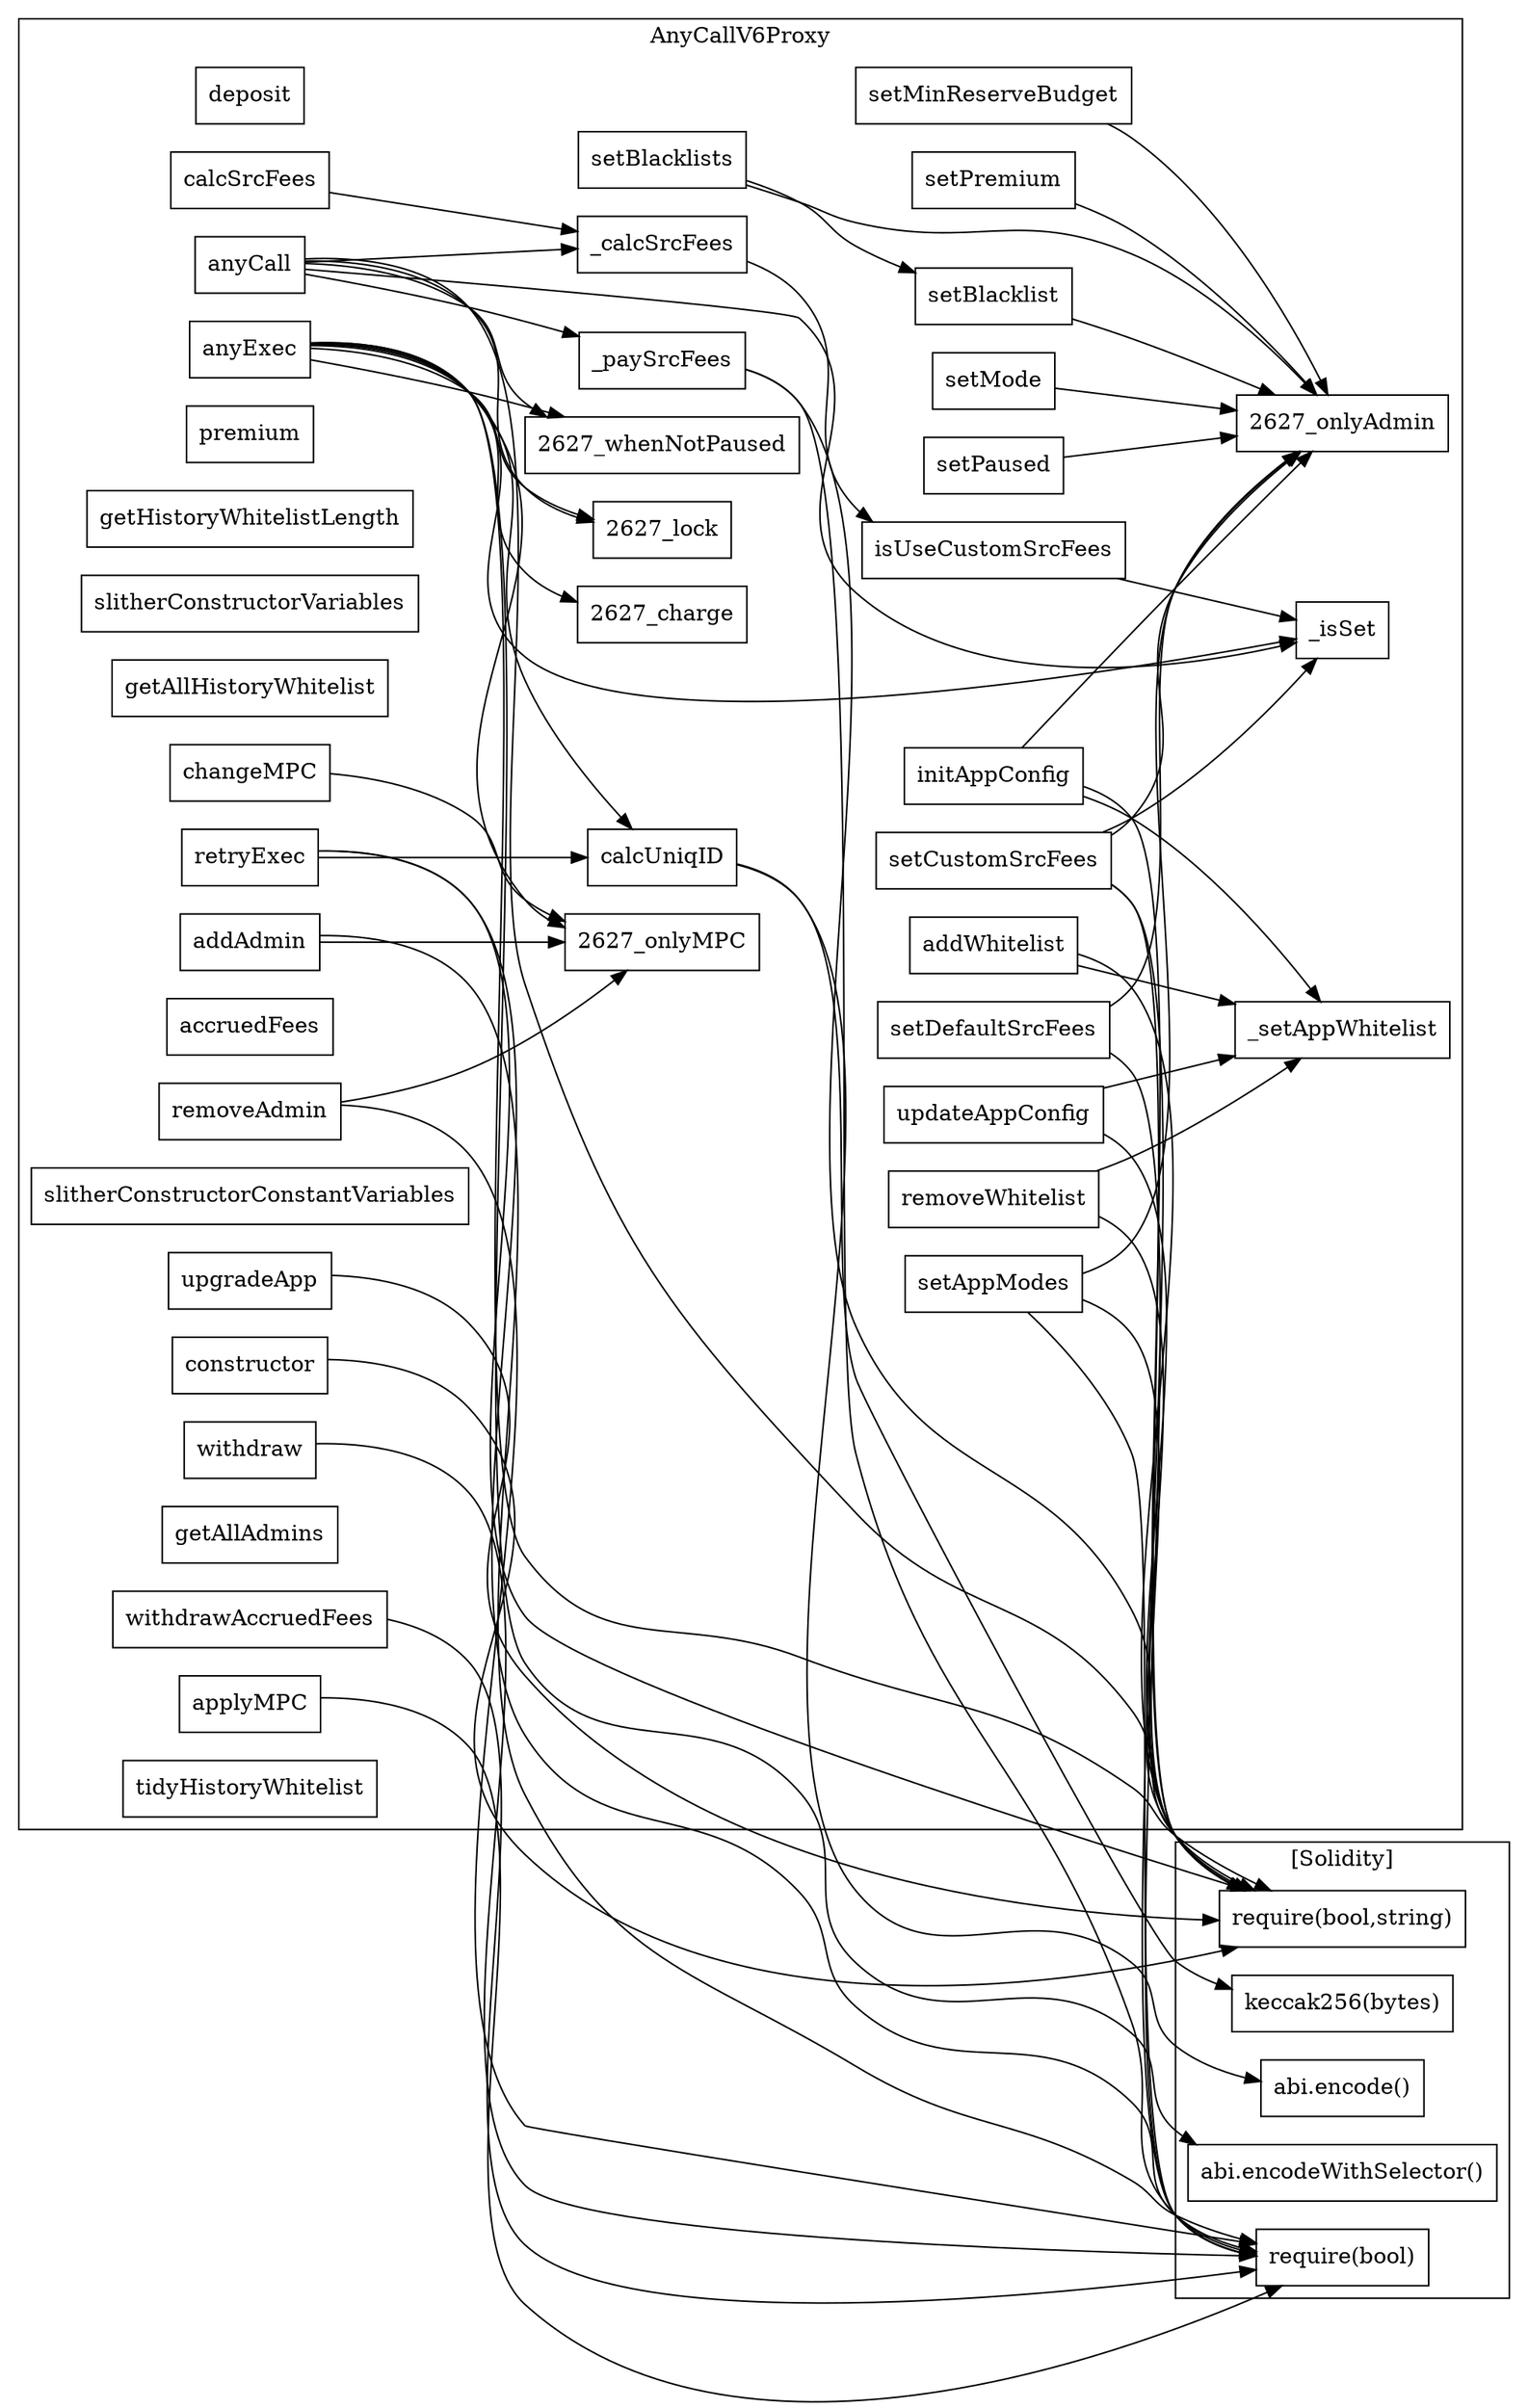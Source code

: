 strict digraph {
rankdir="LR"
node [shape=box]
subgraph cluster_2627_AnyCallV6Proxy {
label = "AnyCallV6Proxy"
"2627_deposit" [label="deposit"]
"2627_addAdmin" [label="addAdmin"]
"2627_retryExec" [label="retryExec"]
"2627__paySrcFees" [label="_paySrcFees"]
"2627__isSet" [label="_isSet"]
"2627_calcUniqID" [label="calcUniqID"]
"2627_setBlacklist" [label="setBlacklist"]
"2627_setMinReserveBudget" [label="setMinReserveBudget"]
"2627_anyExec" [label="anyExec"]
"2627_setPremium" [label="setPremium"]
"2627_initAppConfig" [label="initAppConfig"]
"2627_updateAppConfig" [label="updateAppConfig"]
"2627_premium" [label="premium"]
"2627_getHistoryWhitelistLength" [label="getHistoryWhitelistLength"]
"2627_setDefaultSrcFees" [label="setDefaultSrcFees"]
"2627_slitherConstructorVariables" [label="slitherConstructorVariables"]
"2627_setCustomSrcFees" [label="setCustomSrcFees"]
"2627_getAllHistoryWhitelist" [label="getAllHistoryWhitelist"]
"2627_upgradeApp" [label="upgradeApp"]
"2627_changeMPC" [label="changeMPC"]
"2627_constructor" [label="constructor"]
"2627_setBlacklists" [label="setBlacklists"]
"2627_accruedFees" [label="accruedFees"]
"2627_removeAdmin" [label="removeAdmin"]
"2627_isUseCustomSrcFees" [label="isUseCustomSrcFees"]
"2627_slitherConstructorConstantVariables" [label="slitherConstructorConstantVariables"]
"2627_withdraw" [label="withdraw"]
"2627_anyCall" [label="anyCall"]
"2627_withdrawAccruedFees" [label="withdrawAccruedFees"]
"2627_getAllAdmins" [label="getAllAdmins"]
"2627__calcSrcFees" [label="_calcSrcFees"]
"2627_removeWhitelist" [label="removeWhitelist"]
"2627_addWhitelist" [label="addWhitelist"]
"2627_applyMPC" [label="applyMPC"]
"2627_setMode" [label="setMode"]
"2627_setAppModes" [label="setAppModes"]
"2627_calcSrcFees" [label="calcSrcFees"]
"2627_tidyHistoryWhitelist" [label="tidyHistoryWhitelist"]
"2627_setPaused" [label="setPaused"]
"2627__setAppWhitelist" [label="_setAppWhitelist"]
"2627_setDefaultSrcFees" -> "2627_onlyAdmin"
"2627_initAppConfig" -> "2627_onlyAdmin"
"2627_anyExec" -> "2627_charge"
"2627_setPaused" -> "2627_onlyAdmin"
"2627_setBlacklists" -> "2627_onlyAdmin"
"2627_anyExec" -> "2627_lock"
"2627_anyExec" -> "2627_whenNotPaused"
"2627_removeWhitelist" -> "2627__setAppWhitelist"
"2627_isUseCustomSrcFees" -> "2627__isSet"
"2627_addWhitelist" -> "2627__setAppWhitelist"
"2627_setCustomSrcFees" -> "2627__isSet"
"2627_setMode" -> "2627_onlyAdmin"
"2627__calcSrcFees" -> "2627_isUseCustomSrcFees"
"2627_anyExec" -> "2627__isSet"
"2627_anyCall" -> "2627_lock"
"2627_calcSrcFees" -> "2627__calcSrcFees"
"2627_anyExec" -> "2627_onlyMPC"
"2627_anyExec" -> "2627_calcUniqID"
"2627_anyCall" -> "2627__isSet"
"2627_retryExec" -> "2627_calcUniqID"
"2627_anyCall" -> "2627__paySrcFees"
"2627_setAppModes" -> "2627_onlyAdmin"
"2627_setCustomSrcFees" -> "2627_onlyAdmin"
"2627_setPremium" -> "2627_onlyAdmin"
"2627_setMinReserveBudget" -> "2627_onlyAdmin"
"2627_anyCall" -> "2627_whenNotPaused"
"2627_addAdmin" -> "2627_onlyMPC"
"2627_updateAppConfig" -> "2627__setAppWhitelist"
"2627_removeAdmin" -> "2627_onlyMPC"
"2627_initAppConfig" -> "2627__setAppWhitelist"
"2627_anyCall" -> "2627__calcSrcFees"
"2627_setBlacklist" -> "2627_onlyAdmin"
"2627_changeMPC" -> "2627_onlyMPC"
}subgraph cluster_solidity {
label = "[Solidity]"
"require(bool,string)" 
"keccak256(bytes)" 
"abi.encodeWithSelector()" 
"abi.encode()" 
"require(bool)" 
"2627_setAppModes" -> "require(bool,string)"
"2627_anyCall" -> "require(bool,string)"
"2627_setCustomSrcFees" -> "require(bool)"
"2627__paySrcFees" -> "require(bool,string)"
"2627_removeAdmin" -> "require(bool)"
"2627_updateAppConfig" -> "require(bool,string)"
"2627_initAppConfig" -> "require(bool,string)"
"2627_withdraw" -> "require(bool)"
"2627_removeWhitelist" -> "require(bool,string)"
"2627_calcUniqID" -> "abi.encode()"
"2627_upgradeApp" -> "require(bool,string)"
"2627_calcUniqID" -> "keccak256(bytes)"
"2627_anyExec" -> "abi.encodeWithSelector()"
"2627_setDefaultSrcFees" -> "require(bool)"
"2627_setAppModes" -> "require(bool)"
"2627__paySrcFees" -> "require(bool)"
"2627_withdrawAccruedFees" -> "require(bool)"
"2627_anyExec" -> "require(bool,string)"
"2627_constructor" -> "require(bool,string)"
"2627_retryExec" -> "require(bool)"
"2627_addWhitelist" -> "require(bool,string)"
"2627_setCustomSrcFees" -> "require(bool,string)"
"2627_addAdmin" -> "require(bool)"
"2627_retryExec" -> "require(bool,string)"
"2627_applyMPC" -> "require(bool)"
}"2627_setBlacklists" -> "2627_setBlacklist"
}